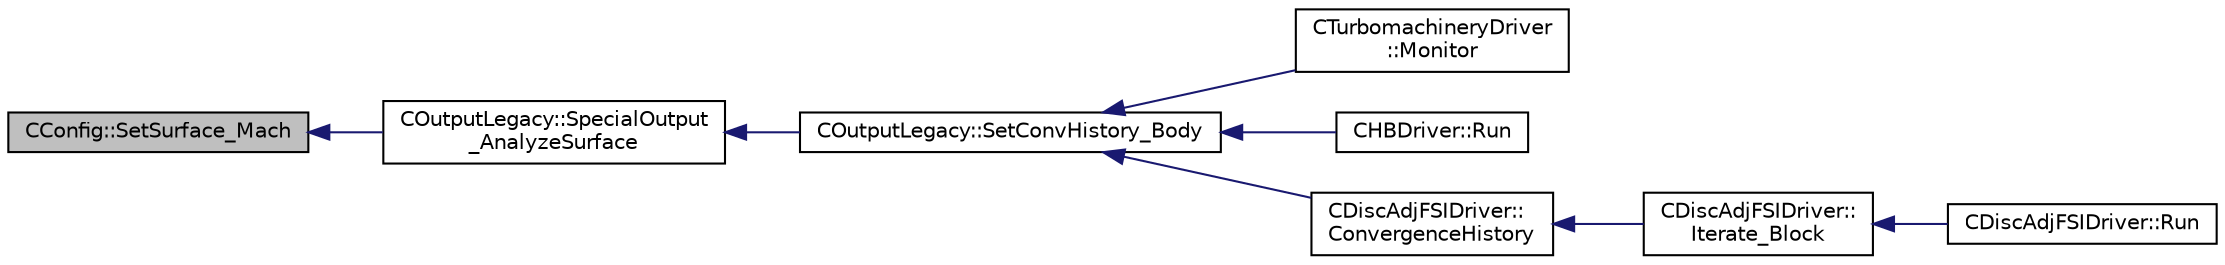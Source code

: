 digraph "CConfig::SetSurface_Mach"
{
  edge [fontname="Helvetica",fontsize="10",labelfontname="Helvetica",labelfontsize="10"];
  node [fontname="Helvetica",fontsize="10",shape=record];
  rankdir="LR";
  Node15576 [label="CConfig::SetSurface_Mach",height=0.2,width=0.4,color="black", fillcolor="grey75", style="filled", fontcolor="black"];
  Node15576 -> Node15577 [dir="back",color="midnightblue",fontsize="10",style="solid",fontname="Helvetica"];
  Node15577 [label="COutputLegacy::SpecialOutput\l_AnalyzeSurface",height=0.2,width=0.4,color="black", fillcolor="white", style="filled",URL="$class_c_output_legacy.html#ae5bab3f07ff9b9d1434626add0d4d332",tooltip="Writes one dimensional output. "];
  Node15577 -> Node15578 [dir="back",color="midnightblue",fontsize="10",style="solid",fontname="Helvetica"];
  Node15578 [label="COutputLegacy::SetConvHistory_Body",height=0.2,width=0.4,color="black", fillcolor="white", style="filled",URL="$class_c_output_legacy.html#a217cc0d778a3828499189a9debee47c6",tooltip="Write the history file and the convergence on the screen for serial computations. ..."];
  Node15578 -> Node15579 [dir="back",color="midnightblue",fontsize="10",style="solid",fontname="Helvetica"];
  Node15579 [label="CTurbomachineryDriver\l::Monitor",height=0.2,width=0.4,color="black", fillcolor="white", style="filled",URL="$class_c_turbomachinery_driver.html#a41d7b50bbacef68eb5436293ebb2da4f",tooltip="Monitor the computation. "];
  Node15578 -> Node15580 [dir="back",color="midnightblue",fontsize="10",style="solid",fontname="Helvetica"];
  Node15580 [label="CHBDriver::Run",height=0.2,width=0.4,color="black", fillcolor="white", style="filled",URL="$class_c_h_b_driver.html#a98c0448a8e0404845ee54e25b62eaea9",tooltip="Run a single iteration of a Harmonic Balance problem. "];
  Node15578 -> Node15581 [dir="back",color="midnightblue",fontsize="10",style="solid",fontname="Helvetica"];
  Node15581 [label="CDiscAdjFSIDriver::\lConvergenceHistory",height=0.2,width=0.4,color="black", fillcolor="white", style="filled",URL="$class_c_disc_adj_f_s_i_driver.html#a139dfa2442613879f2b15f28a09c2bd5",tooltip="Output the convergence history. "];
  Node15581 -> Node15582 [dir="back",color="midnightblue",fontsize="10",style="solid",fontname="Helvetica"];
  Node15582 [label="CDiscAdjFSIDriver::\lIterate_Block",height=0.2,width=0.4,color="black", fillcolor="white", style="filled",URL="$class_c_disc_adj_f_s_i_driver.html#a84949f139fa795b7d34d6ff77e82eb5c",tooltip="Iterate a certain block for adjoint FSI - may be the whole set of variables or independent and subite..."];
  Node15582 -> Node15583 [dir="back",color="midnightblue",fontsize="10",style="solid",fontname="Helvetica"];
  Node15583 [label="CDiscAdjFSIDriver::Run",height=0.2,width=0.4,color="black", fillcolor="white", style="filled",URL="$class_c_disc_adj_f_s_i_driver.html#a2e965d6e9c4dcfc296077cae225cab21",tooltip="Run a Discrete Adjoint iteration for the FSI problem. "];
}
